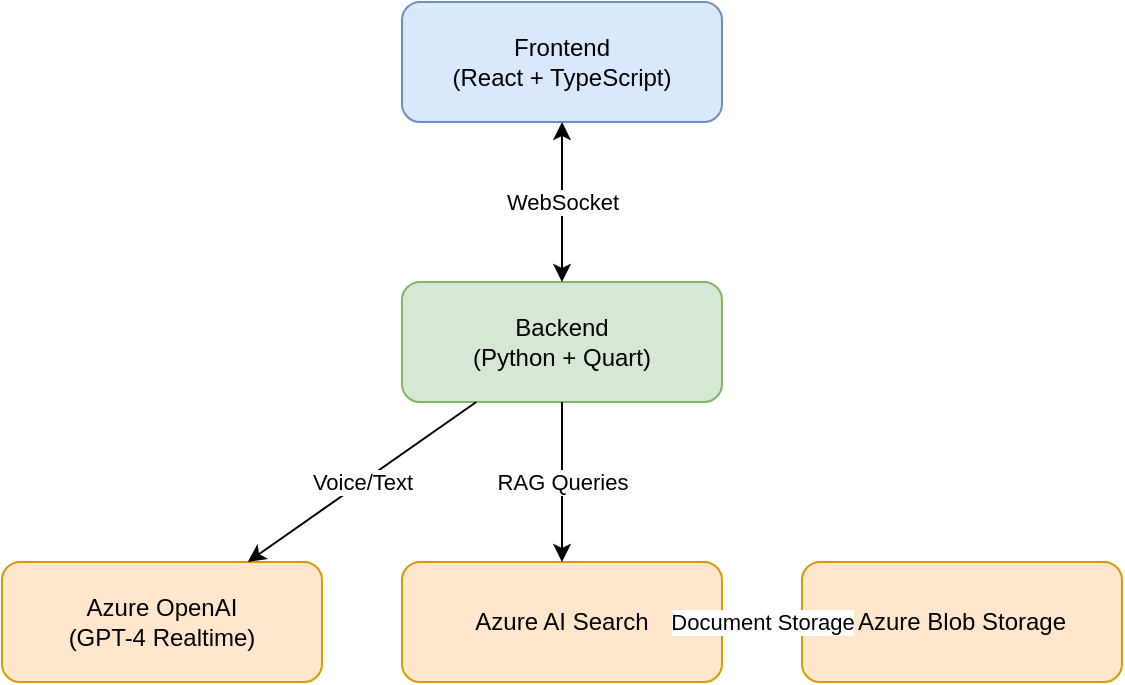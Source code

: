<mxfile version="21.7.5">
<diagram id="architecture" name="Architecture">
<mxGraphModel dx="1422" dy="798" grid="1" gridSize="10" guides="1" tooltips="1" connect="1" arrows="1" fold="1" page="1" pageScale="1" pageWidth="850" pageHeight="1100">
<root>
<mxCell id="0"/>
<mxCell id="1" parent="0"/>

<!-- Frontend Components -->
<mxCell id="2" value="Frontend&#xa;(React + TypeScript)" style="rounded=1;whiteSpace=wrap;html=1;fillColor=#dae8fc;strokeColor=#6c8ebf;" vertex="1" parent="1">
<mxGeometry x="320" y="40" width="160" height="60" as="geometry"/>
</mxCell>

<!-- Backend Components -->
<mxCell id="3" value="Backend&#xa;(Python + Quart)" style="rounded=1;whiteSpace=wrap;html=1;fillColor=#d5e8d4;strokeColor=#82b366;" vertex="1" parent="1">
<mxGeometry x="320" y="180" width="160" height="60" as="geometry"/>
</mxCell>

<!-- Azure Services -->
<mxCell id="4" value="Azure OpenAI&#xa;(GPT-4 Realtime)" style="rounded=1;whiteSpace=wrap;html=1;fillColor=#ffe6cc;strokeColor=#d79b00;" vertex="1" parent="1">
<mxGeometry x="120" y="320" width="160" height="60" as="geometry"/>
</mxCell>

<mxCell id="5" value="Azure AI Search" style="rounded=1;whiteSpace=wrap;html=1;fillColor=#ffe6cc;strokeColor=#d79b00;" vertex="1" parent="1">
<mxGeometry x="320" y="320" width="160" height="60" as="geometry"/>
</mxCell>

<mxCell id="6" value="Azure Blob Storage" style="rounded=1;whiteSpace=wrap;html=1;fillColor=#ffe6cc;strokeColor=#d79b00;" vertex="1" parent="1">
<mxGeometry x="520" y="320" width="160" height="60" as="geometry"/>
</mxCell>

<!-- Connections -->
<mxCell id="7" value="WebSocket" style="endArrow=classic;startArrow=classic;html=1;rounded=0;" edge="1" parent="1" source="3" target="2">
<mxGeometry width="50" height="50" relative="1" as="geometry"/>
</mxCell>

<mxCell id="8" value="Voice/Text" style="endArrow=classic;html=1;rounded=0;" edge="1" parent="1" source="3" target="4">
<mxGeometry width="50" height="50" relative="1" as="geometry"/>
</mxCell>

<mxCell id="9" value="RAG Queries" style="endArrow=classic;html=1;rounded=0;" edge="1" parent="1" source="3" target="5">
<mxGeometry width="50" height="50" relative="1" as="geometry"/>
</mxCell>

<mxCell id="10" value="Document Storage" style="endArrow=classic;html=1;rounded=0;" edge="1" parent="1" source="5" target="6">
<mxGeometry width="50" height="50" relative="1" as="geometry"/>
</mxCell>

</root>
</mxGraphModel>
</diagram>
</mxfile>